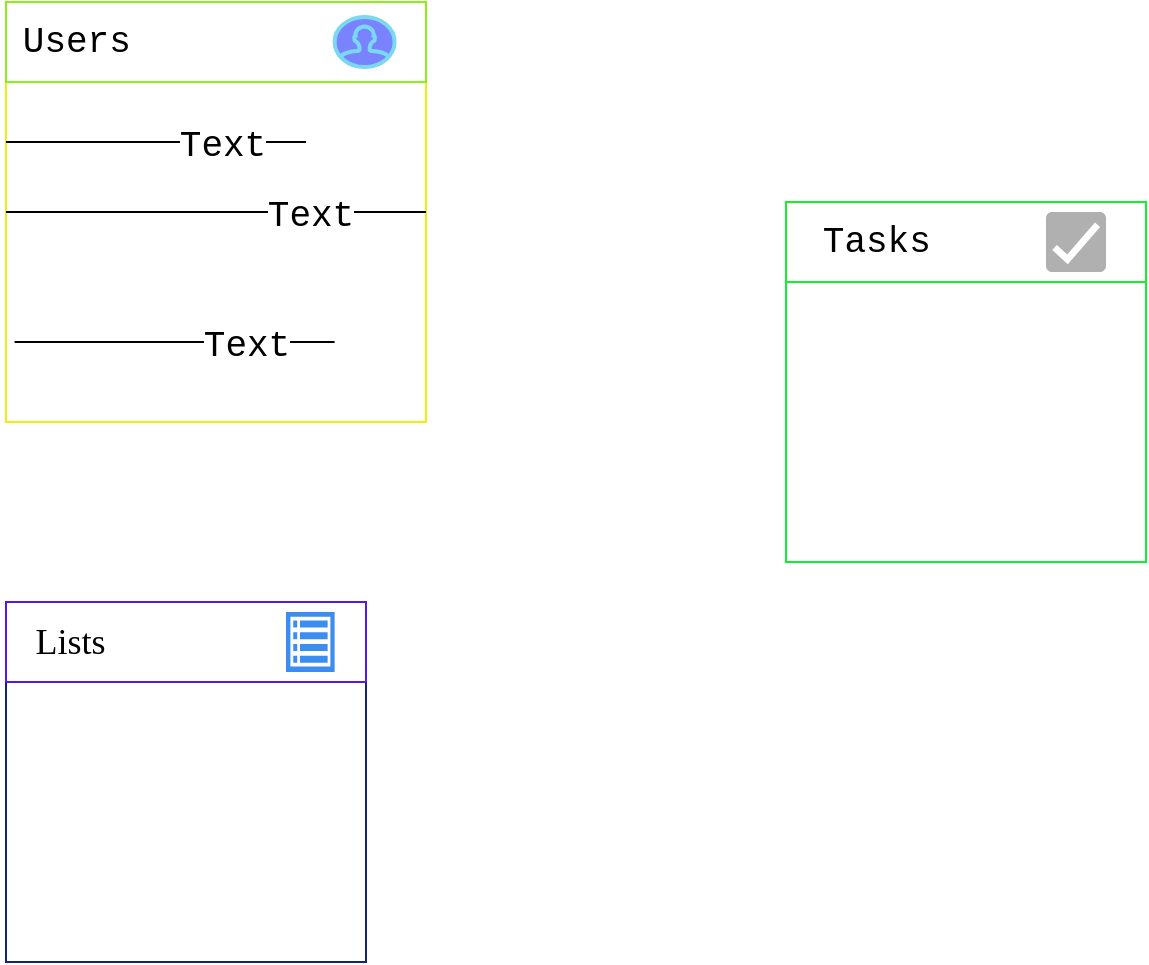 <mxfile>
    <diagram id="WNMFKseGupzZoPE6RUFm" name="Page-1">
        <mxGraphModel dx="514" dy="606" grid="1" gridSize="10" guides="1" tooltips="1" connect="1" arrows="1" fold="1" page="1" pageScale="1" pageWidth="850" pageHeight="1100" math="0" shadow="0">
            <root>
                <mxCell id="0"/>
                <mxCell id="1" parent="0"/>
                <mxCell id="2" value="" style="whiteSpace=wrap;html=1;aspect=fixed;strokeColor=#EAF20A;" parent="1" vertex="1">
                    <mxGeometry x="130" y="170" width="210" height="210" as="geometry"/>
                </mxCell>
                <mxCell id="3" value="&amp;nbsp;" style="rounded=0;whiteSpace=wrap;html=1;strokeColor=#8AF016;" parent="1" vertex="1">
                    <mxGeometry x="130" y="170" width="210" height="40" as="geometry"/>
                </mxCell>
                <mxCell id="5" value="" style="whiteSpace=wrap;html=1;aspect=fixed;strokeColor=#122378;" vertex="1" parent="1">
                    <mxGeometry x="130" y="470" width="180" height="180" as="geometry"/>
                </mxCell>
                <mxCell id="6" value="" style="whiteSpace=wrap;html=1;aspect=fixed;strokeColor=#0EF034;" vertex="1" parent="1">
                    <mxGeometry x="520" y="270" width="180" height="180" as="geometry"/>
                </mxCell>
                <mxCell id="7" value="" style="rounded=0;whiteSpace=wrap;html=1;strokeColor=#16F02B;" vertex="1" parent="1">
                    <mxGeometry x="520" y="270" width="180" height="40" as="geometry"/>
                </mxCell>
                <mxCell id="8" value="" style="rounded=0;whiteSpace=wrap;html=1;strokeColor=#5218F0;" vertex="1" parent="1">
                    <mxGeometry x="130" y="470" width="180" height="40" as="geometry"/>
                </mxCell>
                <mxCell id="9" value="&lt;font face=&quot;Courier New&quot; style=&quot;font-size: 18px;&quot;&gt;&amp;nbsp;Users&lt;/font&gt;" style="text;html=1;strokeColor=none;fillColor=none;align=center;verticalAlign=middle;whiteSpace=wrap;rounded=0;" vertex="1" parent="1">
                    <mxGeometry x="130" y="175" width="60" height="30" as="geometry"/>
                </mxCell>
                <mxCell id="10" value="&lt;font face=&quot;Times New Roman&quot; style=&quot;font-size: 18px;&quot;&gt;&amp;nbsp;Lists&lt;/font&gt;" style="text;html=1;strokeColor=none;fillColor=none;align=center;verticalAlign=middle;whiteSpace=wrap;rounded=0;" vertex="1" parent="1">
                    <mxGeometry x="130" y="475" width="60" height="30" as="geometry"/>
                </mxCell>
                <mxCell id="11" value="&amp;nbsp;Tasks" style="text;html=1;strokeColor=none;fillColor=none;align=center;verticalAlign=middle;whiteSpace=wrap;rounded=0;fontFamily=Courier New;fontSize=18;" vertex="1" parent="1">
                    <mxGeometry x="530" y="275" width="60" height="30" as="geometry"/>
                </mxCell>
                <mxCell id="12" value="" style="html=1;verticalLabelPosition=bottom;align=center;labelBackgroundColor=#ffffff;verticalAlign=top;strokeWidth=2;strokeColor=#7AD8F0;shadow=0;dashed=0;shape=mxgraph.ios7.icons.user;fontFamily=Courier New;fontSize=18;fillColor=#7A83FF;" vertex="1" parent="1">
                    <mxGeometry x="294.3" y="177.5" width="30" height="25" as="geometry"/>
                </mxCell>
                <mxCell id="13" value="" style="sketch=0;html=1;aspect=fixed;strokeColor=none;shadow=0;align=center;verticalAlign=top;fillColor=#3B8DF1;shape=mxgraph.gcp2.view_list;fontFamily=Courier New;fontSize=18;" vertex="1" parent="1">
                    <mxGeometry x="270" y="475" width="24.3" height="30" as="geometry"/>
                </mxCell>
                <mxCell id="14" value="" style="dashed=0;labelPosition=right;align=left;shape=mxgraph.gmdl.checkbox;strokeColor=none;fillColor=#B0B0B0;strokeWidth=2;aspect=fixed;sketch=0;fontFamily=Courier New;fontSize=18;" vertex="1" parent="1">
                    <mxGeometry x="650" y="275" width="30" height="30" as="geometry"/>
                </mxCell>
                <mxCell id="16" value="" style="endArrow=none;html=1;fontFamily=Courier New;fontSize=18;entryX=0;entryY=0.5;entryDx=0;entryDy=0;exitX=1;exitY=0.5;exitDx=0;exitDy=0;" edge="1" parent="1" source="2" target="2">
                    <mxGeometry width="50" height="50" relative="1" as="geometry">
                        <mxPoint x="180" y="270" as="sourcePoint"/>
                        <mxPoint x="230" y="220" as="targetPoint"/>
                    </mxGeometry>
                </mxCell>
                <mxCell id="17" value="Text" style="edgeLabel;html=1;align=center;verticalAlign=middle;resizable=0;points=[];fontSize=18;fontFamily=Courier New;" vertex="1" connectable="0" parent="16">
                    <mxGeometry x="-0.441" y="2" relative="1" as="geometry">
                        <mxPoint as="offset"/>
                    </mxGeometry>
                </mxCell>
                <mxCell id="18" value="" style="endArrow=none;html=1;fontFamily=Courier New;fontSize=18;entryX=0;entryY=0.5;entryDx=0;entryDy=0;" edge="1" parent="1">
                    <mxGeometry width="50" height="50" relative="1" as="geometry">
                        <mxPoint x="280" y="240" as="sourcePoint"/>
                        <mxPoint x="130" y="240" as="targetPoint"/>
                    </mxGeometry>
                </mxCell>
                <mxCell id="19" value="Text" style="edgeLabel;html=1;align=center;verticalAlign=middle;resizable=0;points=[];fontSize=18;fontFamily=Courier New;" vertex="1" connectable="0" parent="18">
                    <mxGeometry x="-0.441" y="2" relative="1" as="geometry">
                        <mxPoint as="offset"/>
                    </mxGeometry>
                </mxCell>
                <mxCell id="20" value="" style="endArrow=none;html=1;fontFamily=Courier New;fontSize=18;entryX=0;entryY=0.5;entryDx=0;entryDy=0;exitX=1;exitY=0.5;exitDx=0;exitDy=0;" edge="1" parent="1">
                    <mxGeometry width="50" height="50" relative="1" as="geometry">
                        <mxPoint x="294.3" y="340" as="sourcePoint"/>
                        <mxPoint x="134.3" y="340" as="targetPoint"/>
                        <Array as="points">
                            <mxPoint x="204.3" y="340"/>
                        </Array>
                    </mxGeometry>
                </mxCell>
                <mxCell id="21" value="Text" style="edgeLabel;html=1;align=center;verticalAlign=middle;resizable=0;points=[];fontSize=18;fontFamily=Courier New;" vertex="1" connectable="0" parent="20">
                    <mxGeometry x="-0.441" y="2" relative="1" as="geometry">
                        <mxPoint as="offset"/>
                    </mxGeometry>
                </mxCell>
            </root>
        </mxGraphModel>
    </diagram>
</mxfile>